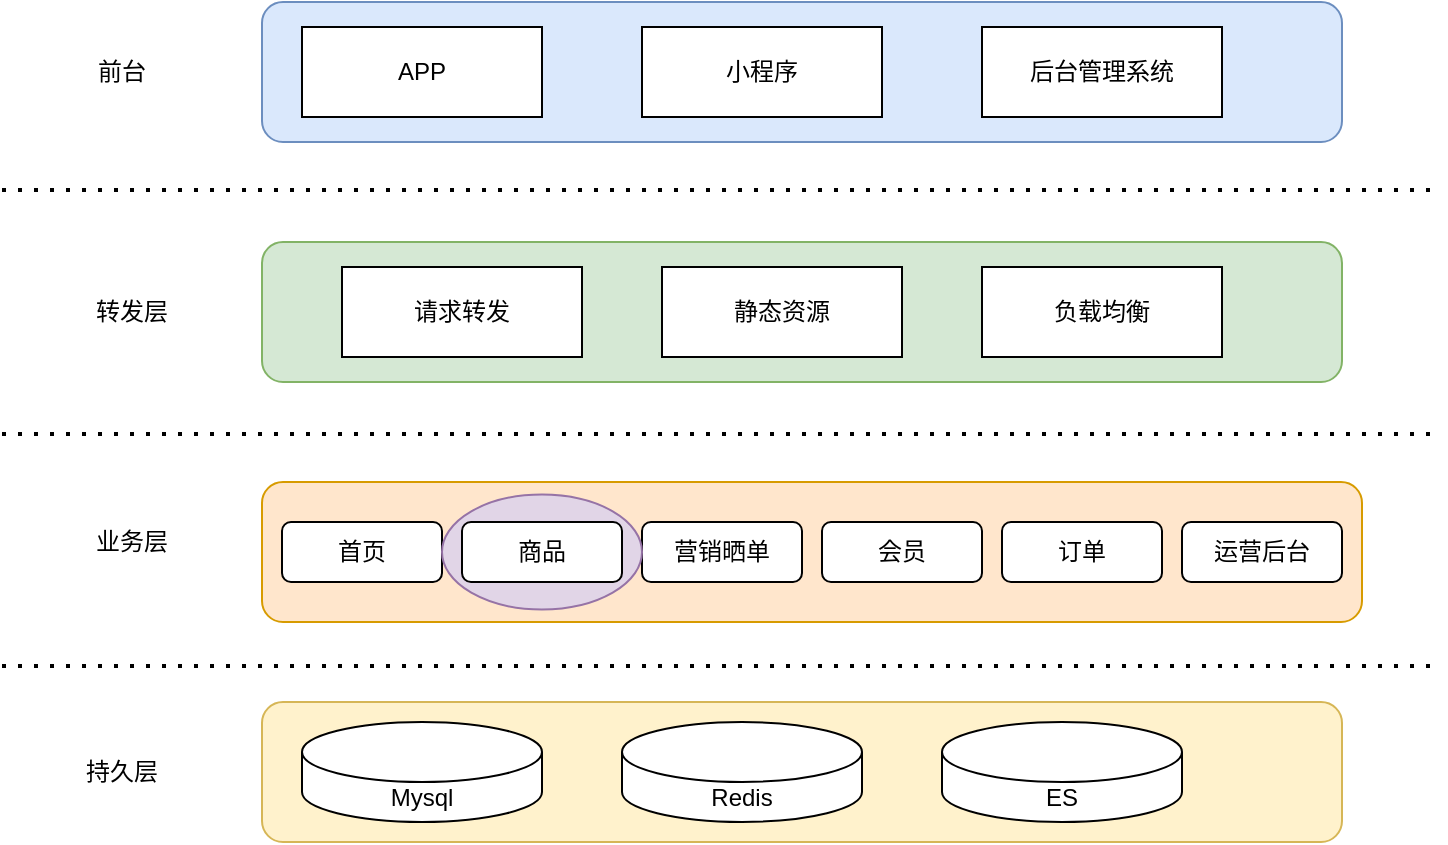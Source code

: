 <mxfile version="13.7.9" type="device"><diagram id="mHwcrEBLpF5OLc10hTDf" name="第 1 页"><mxGraphModel dx="2125" dy="850" grid="1" gridSize="10" guides="1" tooltips="1" connect="1" arrows="1" fold="1" page="1" pageScale="1" pageWidth="827" pageHeight="1169" math="0" shadow="0"><root><mxCell id="0"/><mxCell id="1" parent="0"/><mxCell id="p4iVRtAPoBf6i9Js3wPb-80" value="" style="group" parent="1" vertex="1" connectable="0"><mxGeometry x="-820" y="130" width="720" height="420" as="geometry"/></mxCell><mxCell id="p4iVRtAPoBf6i9Js3wPb-42" value="" style="rounded=1;whiteSpace=wrap;html=1;glass=0;shadow=0;fillColor=#dae8fc;strokeColor=#6c8ebf;" parent="p4iVRtAPoBf6i9Js3wPb-80" vertex="1"><mxGeometry x="130" width="540" height="70" as="geometry"/></mxCell><mxCell id="p4iVRtAPoBf6i9Js3wPb-43" value="" style="endArrow=none;dashed=1;html=1;dashPattern=1 3;strokeWidth=2;shadow=0;labelBorderColor=none;" parent="p4iVRtAPoBf6i9Js3wPb-80" edge="1"><mxGeometry width="50" height="50" relative="1" as="geometry"><mxPoint y="94" as="sourcePoint"/><mxPoint x="720" y="94" as="targetPoint"/></mxGeometry></mxCell><mxCell id="p4iVRtAPoBf6i9Js3wPb-44" value="APP" style="rounded=0;whiteSpace=wrap;html=1;shadow=0;glass=0;" parent="p4iVRtAPoBf6i9Js3wPb-80" vertex="1"><mxGeometry x="150" y="12.5" width="120" height="45" as="geometry"/></mxCell><mxCell id="p4iVRtAPoBf6i9Js3wPb-45" value="小程序" style="rounded=0;whiteSpace=wrap;html=1;shadow=0;glass=0;" parent="p4iVRtAPoBf6i9Js3wPb-80" vertex="1"><mxGeometry x="320" y="12.5" width="120" height="45" as="geometry"/></mxCell><mxCell id="p4iVRtAPoBf6i9Js3wPb-46" value="后台管理系统" style="rounded=0;whiteSpace=wrap;html=1;shadow=0;glass=0;" parent="p4iVRtAPoBf6i9Js3wPb-80" vertex="1"><mxGeometry x="490" y="12.5" width="120" height="45" as="geometry"/></mxCell><mxCell id="p4iVRtAPoBf6i9Js3wPb-47" value="" style="rounded=1;whiteSpace=wrap;html=1;glass=0;shadow=0;fillColor=#d5e8d4;strokeColor=#82b366;" parent="p4iVRtAPoBf6i9Js3wPb-80" vertex="1"><mxGeometry x="130" y="120" width="540" height="70" as="geometry"/></mxCell><mxCell id="p4iVRtAPoBf6i9Js3wPb-48" value="请求转发" style="rounded=0;whiteSpace=wrap;html=1;shadow=0;glass=0;" parent="p4iVRtAPoBf6i9Js3wPb-80" vertex="1"><mxGeometry x="170" y="132.5" width="120" height="45" as="geometry"/></mxCell><mxCell id="p4iVRtAPoBf6i9Js3wPb-49" value="静态资源" style="rounded=0;whiteSpace=wrap;html=1;shadow=0;glass=0;" parent="p4iVRtAPoBf6i9Js3wPb-80" vertex="1"><mxGeometry x="330" y="132.5" width="120" height="45" as="geometry"/></mxCell><mxCell id="p4iVRtAPoBf6i9Js3wPb-50" value="前台" style="text;html=1;strokeColor=none;fillColor=none;align=center;verticalAlign=middle;whiteSpace=wrap;rounded=0;shadow=0;glass=0;" parent="p4iVRtAPoBf6i9Js3wPb-80" vertex="1"><mxGeometry x="30" y="22.5" width="60" height="25" as="geometry"/></mxCell><mxCell id="p4iVRtAPoBf6i9Js3wPb-51" value="转发层" style="text;html=1;strokeColor=none;fillColor=none;align=center;verticalAlign=middle;whiteSpace=wrap;rounded=0;shadow=0;glass=0;" parent="p4iVRtAPoBf6i9Js3wPb-80" vertex="1"><mxGeometry x="30" y="137.5" width="70" height="35" as="geometry"/></mxCell><mxCell id="p4iVRtAPoBf6i9Js3wPb-52" value="" style="endArrow=none;dashed=1;html=1;dashPattern=1 3;strokeWidth=2;shadow=0;labelBorderColor=none;" parent="p4iVRtAPoBf6i9Js3wPb-80" edge="1"><mxGeometry width="50" height="50" relative="1" as="geometry"><mxPoint y="216" as="sourcePoint"/><mxPoint x="720" y="216" as="targetPoint"/></mxGeometry></mxCell><mxCell id="p4iVRtAPoBf6i9Js3wPb-53" value="" style="rounded=1;whiteSpace=wrap;html=1;glass=0;shadow=0;fillColor=#ffe6cc;strokeColor=#d79b00;" parent="p4iVRtAPoBf6i9Js3wPb-80" vertex="1"><mxGeometry x="130" y="240" width="550" height="70" as="geometry"/></mxCell><mxCell id="p4iVRtAPoBf6i9Js3wPb-56" value="业务层" style="text;html=1;strokeColor=none;fillColor=none;align=center;verticalAlign=middle;whiteSpace=wrap;rounded=0;shadow=0;glass=0;" parent="p4iVRtAPoBf6i9Js3wPb-80" vertex="1"><mxGeometry x="45" y="260" width="40" height="20" as="geometry"/></mxCell><mxCell id="p4iVRtAPoBf6i9Js3wPb-57" value="负载均衡" style="rounded=0;whiteSpace=wrap;html=1;shadow=0;glass=0;" parent="p4iVRtAPoBf6i9Js3wPb-80" vertex="1"><mxGeometry x="490" y="132.5" width="120" height="45" as="geometry"/></mxCell><mxCell id="p4iVRtAPoBf6i9Js3wPb-58" value="首页" style="rounded=1;whiteSpace=wrap;html=1;shadow=0;glass=0;" parent="p4iVRtAPoBf6i9Js3wPb-80" vertex="1"><mxGeometry x="140" y="260" width="80" height="30" as="geometry"/></mxCell><mxCell id="p4iVRtAPoBf6i9Js3wPb-60" value="营销晒单" style="rounded=1;whiteSpace=wrap;html=1;shadow=0;glass=0;" parent="p4iVRtAPoBf6i9Js3wPb-80" vertex="1"><mxGeometry x="320" y="260" width="80" height="30" as="geometry"/></mxCell><mxCell id="p4iVRtAPoBf6i9Js3wPb-61" value="会员" style="rounded=1;whiteSpace=wrap;html=1;shadow=0;glass=0;" parent="p4iVRtAPoBf6i9Js3wPb-80" vertex="1"><mxGeometry x="410" y="260" width="80" height="30" as="geometry"/></mxCell><mxCell id="p4iVRtAPoBf6i9Js3wPb-62" value="订单" style="rounded=1;whiteSpace=wrap;html=1;shadow=0;glass=0;" parent="p4iVRtAPoBf6i9Js3wPb-80" vertex="1"><mxGeometry x="500" y="260" width="80" height="30" as="geometry"/></mxCell><mxCell id="p4iVRtAPoBf6i9Js3wPb-63" value="运营后台" style="rounded=1;whiteSpace=wrap;html=1;shadow=0;glass=0;" parent="p4iVRtAPoBf6i9Js3wPb-80" vertex="1"><mxGeometry x="590" y="260" width="80" height="30" as="geometry"/></mxCell><mxCell id="p4iVRtAPoBf6i9Js3wPb-66" value="" style="endArrow=none;dashed=1;html=1;dashPattern=1 3;strokeWidth=2;shadow=0;labelBorderColor=none;" parent="p4iVRtAPoBf6i9Js3wPb-80" edge="1"><mxGeometry width="50" height="50" relative="1" as="geometry"><mxPoint y="332" as="sourcePoint"/><mxPoint x="720" y="332" as="targetPoint"/></mxGeometry></mxCell><mxCell id="p4iVRtAPoBf6i9Js3wPb-69" value="" style="rounded=1;whiteSpace=wrap;html=1;glass=0;shadow=0;fillColor=#fff2cc;strokeColor=#d6b656;" parent="p4iVRtAPoBf6i9Js3wPb-80" vertex="1"><mxGeometry x="130" y="350" width="540" height="70" as="geometry"/></mxCell><mxCell id="p4iVRtAPoBf6i9Js3wPb-70" value="持久层" style="text;html=1;strokeColor=none;fillColor=none;align=center;verticalAlign=middle;whiteSpace=wrap;rounded=0;shadow=0;glass=0;" parent="p4iVRtAPoBf6i9Js3wPb-80" vertex="1"><mxGeometry x="40" y="375" width="40" height="20" as="geometry"/></mxCell><mxCell id="p4iVRtAPoBf6i9Js3wPb-71" value="Mysql" style="shape=cylinder3;whiteSpace=wrap;html=1;boundedLbl=1;backgroundOutline=1;size=15;rounded=0;shadow=0;glass=0;" parent="p4iVRtAPoBf6i9Js3wPb-80" vertex="1"><mxGeometry x="150" y="360" width="120" height="50" as="geometry"/></mxCell><mxCell id="p4iVRtAPoBf6i9Js3wPb-72" value="Redis" style="shape=cylinder3;whiteSpace=wrap;html=1;boundedLbl=1;backgroundOutline=1;size=15;rounded=0;shadow=0;glass=0;" parent="p4iVRtAPoBf6i9Js3wPb-80" vertex="1"><mxGeometry x="310" y="360" width="120" height="50" as="geometry"/></mxCell><mxCell id="p4iVRtAPoBf6i9Js3wPb-73" value="ES" style="shape=cylinder3;whiteSpace=wrap;html=1;boundedLbl=1;backgroundOutline=1;size=15;rounded=0;shadow=0;glass=0;" parent="p4iVRtAPoBf6i9Js3wPb-80" vertex="1"><mxGeometry x="470" y="360" width="120" height="50" as="geometry"/></mxCell><mxCell id="p4iVRtAPoBf6i9Js3wPb-74" value="" style="ellipse;whiteSpace=wrap;html=1;rounded=1;shadow=0;glass=0;fillColor=#e1d5e7;strokeColor=#9673a6;" parent="p4iVRtAPoBf6i9Js3wPb-80" vertex="1"><mxGeometry x="220" y="246.25" width="100" height="57.5" as="geometry"/></mxCell><mxCell id="p4iVRtAPoBf6i9Js3wPb-59" value="商品" style="rounded=1;whiteSpace=wrap;html=1;shadow=0;glass=0;" parent="p4iVRtAPoBf6i9Js3wPb-80" vertex="1"><mxGeometry x="230" y="260" width="80" height="30" as="geometry"/></mxCell></root></mxGraphModel></diagram></mxfile>